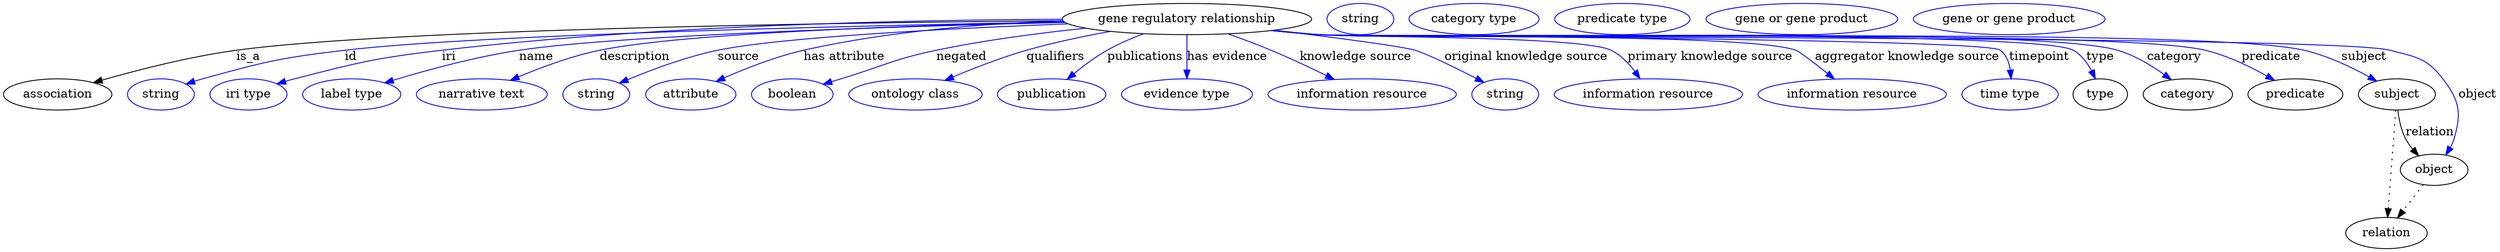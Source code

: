 digraph {
	graph [bb="0,0,2872.4,283"];
	node [label="\N"];
	"gene regulatory relationship"	[height=0.5,
		label="gene regulatory relationship",
		pos="1362.4,265",
		width=3.9899];
	association	[height=0.5,
		pos="62.394,178",
		width=1.7332];
	"gene regulatory relationship" -> association	[label=is_a,
		lp="282.39,221.5",
		pos="e,103.35,191.59 1219.4,263.08 965.97,260.85 447.75,253.37 268.39,229 214.66,221.7 154.54,206.24 113.18,194.43"];
	id	[color=blue,
		height=0.5,
		label=string,
		pos="181.39,178",
		width=1.0652];
	"gene regulatory relationship" -> id	[color=blue,
		label=id,
		lp="400.39,221.5",
		pos="e,210.37,190.01 1220.9,261.72 991.73,257.54 549.19,247.36 393.39,229 319.56,220.3 301.06,215.79 229.39,196 226.28,195.14 223.08,\
194.18 219.89,193.17",
		style=solid];
	iri	[color=blue,
		height=0.5,
		label="iri type",
		pos="282.39,178",
		width=1.2277];
	"gene regulatory relationship" -> iri	[color=blue,
		label=iri,
		lp="512.39,221.5",
		pos="e,315.3,190.21 1218.4,264.79 1047.5,264.19 754.26,258.32 504.39,229 428.39,220.08 409.51,215.05 335.39,196 332.02,195.13 328.54,\
194.17 325.05,193.16",
		style=solid];
	name	[color=blue,
		height=0.5,
		label="label type",
		pos="401.39,178",
		width=1.5707];
	"gene regulatory relationship" -> name	[color=blue,
		label=name,
		lp="613.39,221.5",
		pos="e,439.52,191.46 1222.1,261.13 1034.1,256.68 710.51,246.71 593.39,229 543.53,221.46 487.9,206.19 449.41,194.5",
		style=solid];
	description	[color=blue,
		height=0.5,
		label="narrative text",
		pos="551.39,178",
		width=2.0943];
	"gene regulatory relationship" -> description	[color=blue,
		label=description,
		lp="726.89,221.5",
		pos="e,584.13,194.32 1220.9,261.69 1053.4,258.08 784.81,249.28 686.39,229 654.24,222.37 619.53,209.38 593.37,198.3",
		style=solid];
	source	[color=blue,
		height=0.5,
		label=string,
		pos="683.39,178",
		width=1.0652];
	"gene regulatory relationship" -> source	[color=blue,
		label=source,
		lp="845.39,221.5",
		pos="e,709.97,191.19 1225.4,259.55 1091,254.38 895.67,244.53 821.39,229 785.74,221.55 746.88,206.83 719.5,195.28",
		style=solid];
	"has attribute"	[color=blue,
		height=0.5,
		label=attribute,
		pos="791.39,178",
		width=1.4443];
	"gene regulatory relationship" -> "has attribute"	[color=blue,
		label="has attribute",
		lp="967.39,221.5",
		pos="e,820.34,193.03 1219.5,263.16 1132.1,260.08 1018.7,251.44 920.39,229 888.83,221.8 854.75,208.32 829.54,197.17",
		style=solid];
	negated	[color=blue,
		height=0.5,
		label=boolean,
		pos="908.39,178",
		width=1.2999];
	"gene regulatory relationship" -> negated	[color=blue,
		label=negated,
		lp="1102.4,221.5",
		pos="e,943.59,189.93 1245.6,254.45 1192.7,248.94 1129.5,240.73 1073.4,229 1023.4,218.56 1012.2,210.87 963.39,196 960.09,194.99 956.68,\
193.95 953.25,192.9",
		style=solid];
	qualifiers	[color=blue,
		height=0.5,
		label="ontology class",
		pos="1049.4,178",
		width=2.1304];
	"gene regulatory relationship" -> qualifiers	[color=blue,
		label=qualifiers,
		lp="1210.9,221.5",
		pos="e,1083.3,194.24 1274.1,250.73 1243.2,245.19 1208.5,237.93 1177.4,229 1148.5,220.71 1117.1,208.5 1092.7,198.21",
		style=solid];
	publications	[color=blue,
		height=0.5,
		label=publication,
		pos="1206.4,178",
		width=1.7332];
	"gene regulatory relationship" -> publications	[color=blue,
		label=publications,
		lp="1314.4,221.5",
		pos="e,1224.4,195.45 1312.5,248.11 1298.5,242.83 1283.5,236.39 1270.4,229 1257,221.42 1243.3,211.19 1232.1,201.95",
		style=solid];
	"has evidence"	[color=blue,
		height=0.5,
		label="evidence type",
		pos="1362.4,178",
		width=2.0943];
	"gene regulatory relationship" -> "has evidence"	[color=blue,
		label="has evidence",
		lp="1408.9,221.5",
		pos="e,1362.4,196.18 1362.4,246.8 1362.4,235.16 1362.4,219.55 1362.4,206.24",
		style=solid];
	"knowledge source"	[color=blue,
		height=0.5,
		label="information resource",
		pos="1564.4,178",
		width=3.015];
	"gene regulatory relationship" -> "knowledge source"	[color=blue,
		label="knowledge source",
		lp="1556.9,221.5",
		pos="e,1532.1,195.37 1410.1,247.83 1425.9,242.2 1443.5,235.62 1459.4,229 1480.7,220.11 1503.9,209.19 1523.1,199.83",
		style=solid];
	"original knowledge source"	[color=blue,
		height=0.5,
		label=string,
		pos="1729.4,178",
		width=1.0652];
	"gene regulatory relationship" -> "original knowledge source"	[color=blue,
		label="original knowledge source",
		lp="1753.4,221.5",
		pos="e,1704.9,191.91 1463.1,252.14 1530.5,243.94 1609.7,233.68 1625.4,229 1639.4,224.83 1671,209.26 1695.8,196.59",
		style=solid];
	"primary knowledge source"	[color=blue,
		height=0.5,
		label="information resource",
		pos="1894.4,178",
		width=3.015];
	"gene regulatory relationship" -> "primary knowledge source"	[color=blue,
		label="primary knowledge source",
		lp="1965.4,221.5",
		pos="e,1884.8,196.14 1462.3,252.07 1480,250.19 1498.2,248.41 1515.4,247 1552.7,243.93 1817.8,245.5 1851.4,229 1862.4,223.58 1871.7,213.94 \
1878.9,204.55",
		style=solid];
	"aggregator knowledge source"	[color=blue,
		height=0.5,
		label="information resource",
		pos="2129.4,178",
		width=3.015];
	"gene regulatory relationship" -> "aggregator knowledge source"	[color=blue,
		label="aggregator knowledge source",
		lp="2192.9,221.5",
		pos="e,2108.8,195.88 1461.1,251.9 1479.1,250.01 1497.8,248.26 1515.4,247 1576.3,242.63 2006.9,249.6 2064.4,229 2068.8,227.43 2085.5,214.51 \
2100.9,202.2",
		style=solid];
	timepoint	[color=blue,
		height=0.5,
		label="time type",
		pos="2311.4,178",
		width=1.5346];
	"gene regulatory relationship" -> timepoint	[color=blue,
		label=timepoint,
		lp="2345.4,221.5",
		pos="e,2312.6,196.11 1460.6,251.8 1478.8,249.9 1497.7,248.19 1515.4,247 1537.2,245.54 2283.6,242.86 2300.4,229 2307.1,223.46 2310.3,214.82 \
2311.7,206.27",
		style=solid];
	type	[height=0.5,
		pos="2415.4,178",
		width=0.86659];
	"gene regulatory relationship" -> type	[color=blue,
		label=type,
		lp="2415.4,221.5",
		pos="e,2409.7,196.13 1460.2,251.81 1478.5,249.9 1497.5,248.18 1515.4,247 1563.6,243.83 2342.4,252.92 2384.4,229 2393.6,223.74 2400.5,\
214.52 2405.3,205.41",
		style=solid];
	category	[height=0.5,
		pos="2516.4,178",
		width=1.4263];
	"gene regulatory relationship" -> category	[color=blue,
		label=category,
		lp="2500.9,221.5",
		pos="e,2497.5,194.74 1460.2,251.79 1478.5,249.88 1497.5,248.17 1515.4,247 1617.4,240.35 2337.3,257.87 2435.4,229 2454.9,223.27 2474.3,\
211.52 2489.3,200.85",
		style=solid];
	predicate	[height=0.5,
		pos="2640.4,178",
		width=1.5165];
	"gene regulatory relationship" -> predicate	[color=blue,
		label=predicate,
		lp="2612.4,221.5",
		pos="e,2616.3,194.29 1460.2,251.76 1478.5,249.86 1497.5,248.15 1515.4,247 1628.6,239.73 2426,255.19 2536.4,229 2561.5,223.05 2587.6,210.46 \
2607.4,199.4",
		style=solid];
	subject	[height=0.5,
		pos="2757.4,178",
		width=1.2277];
	"gene regulatory relationship" -> subject	[color=blue,
		label=subject,
		lp="2719.4,221.5",
		pos="e,2734.2,193.35 1460.2,251.73 1478.5,249.84 1497.5,248.13 1515.4,247 1641.3,239.03 2527.5,257.32 2650.4,229 2676.9,222.89 2704.7,\
209.68 2725.3,198.38",
		style=solid];
	object	[height=0.5,
		pos="2800.4,91",
		width=1.0832];
	"gene regulatory relationship" -> object	[color=blue,
		label=object,
		lp="2850.4,178",
		pos="e,2813.8,108.09 1459.8,251.76 1478.2,249.84 1497.4,248.13 1515.4,247 1583.8,242.71 2683.1,246.31 2749.4,229 2779.2,221.22 2791.6,\
220.43 2810.4,196 2829.4,171.26 2832.3,156.9 2823.4,127 2822.4,123.55 2820.9,120.13 2819.1,116.85",
		style=solid];
	association_type	[color=blue,
		height=0.5,
		label=string,
		pos="1562.4,265",
		width=1.0652];
	association_category	[color=blue,
		height=0.5,
		label="category type",
		pos="1693.4,265",
		width=2.0762];
	"gene regulatory relationship_predicate"	[color=blue,
		height=0.5,
		label="predicate type",
		pos="1864.4,265",
		width=2.1665];
	subject -> object	[label=relation,
		lp="2795.4,134.5",
		pos="e,2782.5,107.23 2758.5,159.55 2759.7,149.57 2762.2,137.07 2767.4,127 2769.6,122.68 2772.5,118.52 2775.7,114.66"];
	relation	[height=0.5,
		pos="2745.4,18",
		width=1.2999];
	subject -> relation	[pos="e,2746.7,36.188 2756.1,159.79 2754,132.48 2750,78.994 2747.5,46.38",
		style=dotted];
	"gene regulatory relationship_subject"	[color=blue,
		height=0.5,
		label="gene or gene product",
		pos="2070.4,265",
		width=3.0692];
	object -> relation	[pos="e,2758.2,35.54 2787.9,73.889 2781,64.939 2772.2,53.617 2764.4,43.584",
		style=dotted];
	"gene regulatory relationship_object"	[color=blue,
		height=0.5,
		label="gene or gene product",
		pos="2309.4,265",
		width=3.0692];
}
